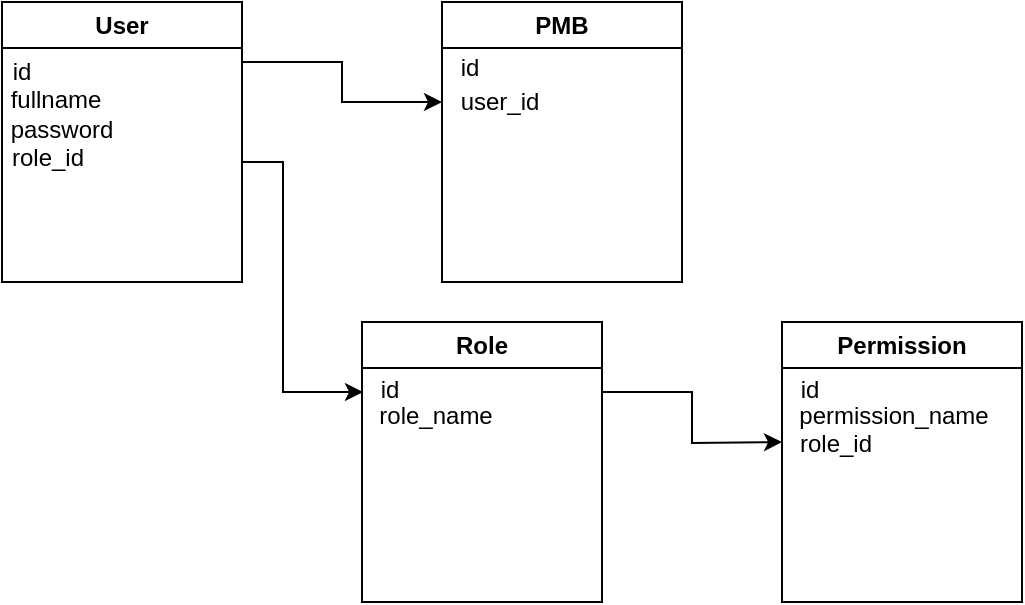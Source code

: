 <mxfile version="21.5.0" type="github">
  <diagram name="Page-1" id="mlIwyJq4xI4mz4m-xWhL">
    <mxGraphModel dx="615" dy="361" grid="1" gridSize="10" guides="1" tooltips="1" connect="1" arrows="1" fold="1" page="1" pageScale="1" pageWidth="850" pageHeight="1100" math="0" shadow="0">
      <root>
        <mxCell id="0" />
        <mxCell id="1" parent="0" />
        <mxCell id="yUwluh3_jwDpta-TjZJO-15" style="edgeStyle=orthogonalEdgeStyle;rounded=0;orthogonalLoop=1;jettySize=auto;html=1;exitX=1;exitY=0.25;exitDx=0;exitDy=0;" edge="1" parent="1" source="yUwluh3_jwDpta-TjZJO-9">
          <mxGeometry relative="1" as="geometry">
            <mxPoint x="230" y="60" as="targetPoint" />
            <Array as="points">
              <mxPoint x="130" y="40" />
              <mxPoint x="180" y="40" />
              <mxPoint x="180" y="60" />
            </Array>
          </mxGeometry>
        </mxCell>
        <mxCell id="yUwluh3_jwDpta-TjZJO-21" style="edgeStyle=orthogonalEdgeStyle;rounded=0;orthogonalLoop=1;jettySize=auto;html=1;exitX=1;exitY=0.25;exitDx=0;exitDy=0;" edge="1" parent="1" source="yUwluh3_jwDpta-TjZJO-9">
          <mxGeometry relative="1" as="geometry">
            <mxPoint x="130.0" y="44.909" as="targetPoint" />
          </mxGeometry>
        </mxCell>
        <mxCell id="yUwluh3_jwDpta-TjZJO-9" value="User" style="swimlane;whiteSpace=wrap;html=1;" vertex="1" parent="1">
          <mxGeometry x="10" y="10" width="120" height="140" as="geometry">
            <mxRectangle x="10" y="10" width="140" height="30" as="alternateBounds" />
          </mxGeometry>
        </mxCell>
        <mxCell id="yUwluh3_jwDpta-TjZJO-12" value="id" style="text;strokeColor=none;align=center;fillColor=none;html=1;verticalAlign=middle;whiteSpace=wrap;rounded=0;" vertex="1" parent="yUwluh3_jwDpta-TjZJO-9">
          <mxGeometry y="30" width="20" height="10" as="geometry" />
        </mxCell>
        <mxCell id="yUwluh3_jwDpta-TjZJO-13" value="fullname" style="text;strokeColor=none;align=center;fillColor=none;html=1;verticalAlign=middle;whiteSpace=wrap;rounded=0;" vertex="1" parent="yUwluh3_jwDpta-TjZJO-9">
          <mxGeometry x="7" y="44" width="40" height="10" as="geometry" />
        </mxCell>
        <mxCell id="yUwluh3_jwDpta-TjZJO-14" value="password" style="text;strokeColor=none;align=center;fillColor=none;html=1;verticalAlign=middle;whiteSpace=wrap;rounded=0;" vertex="1" parent="yUwluh3_jwDpta-TjZJO-9">
          <mxGeometry x="10" y="59" width="40" height="10" as="geometry" />
        </mxCell>
        <mxCell id="yUwluh3_jwDpta-TjZJO-16" value="role_id" style="text;strokeColor=none;align=center;fillColor=none;html=1;verticalAlign=middle;whiteSpace=wrap;rounded=0;" vertex="1" parent="yUwluh3_jwDpta-TjZJO-9">
          <mxGeometry x="3" y="73" width="40" height="10" as="geometry" />
        </mxCell>
        <mxCell id="yUwluh3_jwDpta-TjZJO-10" value="PMB" style="swimlane;whiteSpace=wrap;html=1;" vertex="1" parent="1">
          <mxGeometry x="230" y="10" width="120" height="140" as="geometry">
            <mxRectangle x="10" y="10" width="140" height="30" as="alternateBounds" />
          </mxGeometry>
        </mxCell>
        <mxCell id="yUwluh3_jwDpta-TjZJO-19" value="id" style="text;strokeColor=none;align=center;fillColor=none;html=1;verticalAlign=middle;whiteSpace=wrap;rounded=0;" vertex="1" parent="yUwluh3_jwDpta-TjZJO-10">
          <mxGeometry x="4" y="28" width="20" height="10" as="geometry" />
        </mxCell>
        <mxCell id="yUwluh3_jwDpta-TjZJO-20" value="user_id" style="text;strokeColor=none;align=center;fillColor=none;html=1;verticalAlign=middle;whiteSpace=wrap;rounded=0;" vertex="1" parent="yUwluh3_jwDpta-TjZJO-10">
          <mxGeometry x="19" y="45" width="20" height="10" as="geometry" />
        </mxCell>
        <mxCell id="yUwluh3_jwDpta-TjZJO-27" style="edgeStyle=orthogonalEdgeStyle;rounded=0;orthogonalLoop=1;jettySize=auto;html=1;exitX=1;exitY=0.25;exitDx=0;exitDy=0;" edge="1" parent="1" source="yUwluh3_jwDpta-TjZJO-11">
          <mxGeometry relative="1" as="geometry">
            <mxPoint x="400.0" y="230" as="targetPoint" />
          </mxGeometry>
        </mxCell>
        <mxCell id="yUwluh3_jwDpta-TjZJO-11" value="Role" style="swimlane;whiteSpace=wrap;html=1;" vertex="1" parent="1">
          <mxGeometry x="190" y="170" width="120" height="140" as="geometry">
            <mxRectangle x="10" y="10" width="140" height="30" as="alternateBounds" />
          </mxGeometry>
        </mxCell>
        <mxCell id="yUwluh3_jwDpta-TjZJO-18" value="id" style="text;strokeColor=none;align=center;fillColor=none;html=1;verticalAlign=middle;whiteSpace=wrap;rounded=0;" vertex="1" parent="yUwluh3_jwDpta-TjZJO-11">
          <mxGeometry x="4" y="29" width="20" height="10" as="geometry" />
        </mxCell>
        <mxCell id="yUwluh3_jwDpta-TjZJO-22" value="role_name" style="text;strokeColor=none;align=center;fillColor=none;html=1;verticalAlign=middle;whiteSpace=wrap;rounded=0;" vertex="1" parent="yUwluh3_jwDpta-TjZJO-11">
          <mxGeometry x="27" y="42" width="20" height="10" as="geometry" />
        </mxCell>
        <mxCell id="yUwluh3_jwDpta-TjZJO-17" style="edgeStyle=orthogonalEdgeStyle;rounded=0;orthogonalLoop=1;jettySize=auto;html=1;exitX=1;exitY=0.25;exitDx=0;exitDy=0;" edge="1" parent="1">
          <mxGeometry relative="1" as="geometry">
            <mxPoint x="190.5" y="205" as="targetPoint" />
            <mxPoint x="130" y="90" as="sourcePoint" />
            <Array as="points">
              <mxPoint x="150.5" y="90" />
              <mxPoint x="150.5" y="205" />
            </Array>
          </mxGeometry>
        </mxCell>
        <mxCell id="yUwluh3_jwDpta-TjZJO-23" value="Permission" style="swimlane;whiteSpace=wrap;html=1;" vertex="1" parent="1">
          <mxGeometry x="400" y="170" width="120" height="140" as="geometry">
            <mxRectangle x="10" y="10" width="140" height="30" as="alternateBounds" />
          </mxGeometry>
        </mxCell>
        <mxCell id="yUwluh3_jwDpta-TjZJO-24" value="id" style="text;strokeColor=none;align=center;fillColor=none;html=1;verticalAlign=middle;whiteSpace=wrap;rounded=0;" vertex="1" parent="yUwluh3_jwDpta-TjZJO-23">
          <mxGeometry x="4" y="29" width="20" height="10" as="geometry" />
        </mxCell>
        <mxCell id="yUwluh3_jwDpta-TjZJO-25" value="permission_name" style="text;strokeColor=none;align=center;fillColor=none;html=1;verticalAlign=middle;whiteSpace=wrap;rounded=0;" vertex="1" parent="yUwluh3_jwDpta-TjZJO-23">
          <mxGeometry x="46" y="42" width="20" height="10" as="geometry" />
        </mxCell>
        <mxCell id="yUwluh3_jwDpta-TjZJO-26" value="role_id" style="text;strokeColor=none;align=center;fillColor=none;html=1;verticalAlign=middle;whiteSpace=wrap;rounded=0;" vertex="1" parent="1">
          <mxGeometry x="417" y="226" width="20" height="10" as="geometry" />
        </mxCell>
      </root>
    </mxGraphModel>
  </diagram>
</mxfile>
